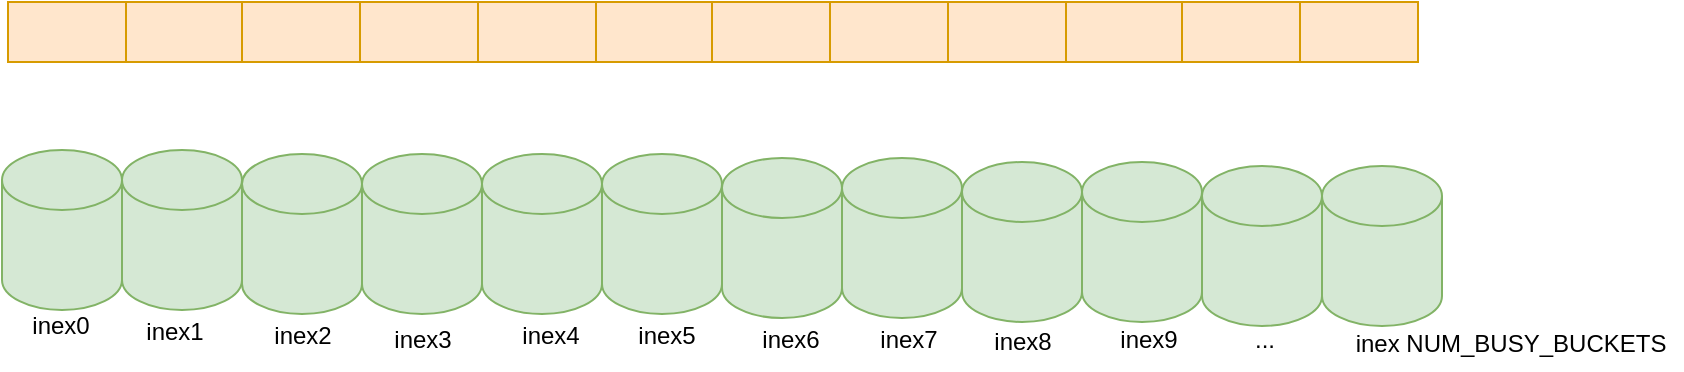 <mxfile version="24.7.14">
  <diagram name="第 1 页" id="vafPdIi_Th9FfxXMxZau">
    <mxGraphModel dx="1050" dy="565" grid="0" gridSize="10" guides="1" tooltips="1" connect="1" arrows="1" fold="1" page="0" pageScale="1" pageWidth="827" pageHeight="1169" math="0" shadow="0">
      <root>
        <mxCell id="0" />
        <mxCell id="1" parent="0" />
        <mxCell id="jKALueb9ZFtD-8lrNwtj-2" value="" style="shape=cylinder3;whiteSpace=wrap;html=1;boundedLbl=1;backgroundOutline=1;size=15;fillColor=#d5e8d4;strokeColor=#82b366;" vertex="1" parent="1">
          <mxGeometry x="56" y="183" width="60" height="80" as="geometry" />
        </mxCell>
        <mxCell id="jKALueb9ZFtD-8lrNwtj-3" value="" style="shape=cylinder3;whiteSpace=wrap;html=1;boundedLbl=1;backgroundOutline=1;size=15;fillColor=#d5e8d4;strokeColor=#82b366;" vertex="1" parent="1">
          <mxGeometry x="116" y="183" width="60" height="80" as="geometry" />
        </mxCell>
        <mxCell id="jKALueb9ZFtD-8lrNwtj-4" value="" style="shape=cylinder3;whiteSpace=wrap;html=1;boundedLbl=1;backgroundOutline=1;size=15;fillColor=#d5e8d4;strokeColor=#82b366;" vertex="1" parent="1">
          <mxGeometry x="176" y="185" width="60" height="80" as="geometry" />
        </mxCell>
        <mxCell id="jKALueb9ZFtD-8lrNwtj-5" value="" style="shape=cylinder3;whiteSpace=wrap;html=1;boundedLbl=1;backgroundOutline=1;size=15;fillColor=#d5e8d4;strokeColor=#82b366;" vertex="1" parent="1">
          <mxGeometry x="236" y="185" width="60" height="80" as="geometry" />
        </mxCell>
        <mxCell id="jKALueb9ZFtD-8lrNwtj-6" value="" style="shape=cylinder3;whiteSpace=wrap;html=1;boundedLbl=1;backgroundOutline=1;size=15;fillColor=#d5e8d4;strokeColor=#82b366;" vertex="1" parent="1">
          <mxGeometry x="296" y="185" width="60" height="80" as="geometry" />
        </mxCell>
        <mxCell id="jKALueb9ZFtD-8lrNwtj-7" value="" style="shape=cylinder3;whiteSpace=wrap;html=1;boundedLbl=1;backgroundOutline=1;size=15;fillColor=#d5e8d4;strokeColor=#82b366;" vertex="1" parent="1">
          <mxGeometry x="356" y="185" width="60" height="80" as="geometry" />
        </mxCell>
        <mxCell id="jKALueb9ZFtD-8lrNwtj-8" value="" style="shape=cylinder3;whiteSpace=wrap;html=1;boundedLbl=1;backgroundOutline=1;size=15;fillColor=#d5e8d4;strokeColor=#82b366;" vertex="1" parent="1">
          <mxGeometry x="416" y="187" width="60" height="80" as="geometry" />
        </mxCell>
        <mxCell id="jKALueb9ZFtD-8lrNwtj-9" value="" style="shape=cylinder3;whiteSpace=wrap;html=1;boundedLbl=1;backgroundOutline=1;size=15;fillColor=#d5e8d4;strokeColor=#82b366;" vertex="1" parent="1">
          <mxGeometry x="476" y="187" width="60" height="80" as="geometry" />
        </mxCell>
        <mxCell id="jKALueb9ZFtD-8lrNwtj-10" value="" style="shape=cylinder3;whiteSpace=wrap;html=1;boundedLbl=1;backgroundOutline=1;size=15;fillColor=#d5e8d4;strokeColor=#82b366;" vertex="1" parent="1">
          <mxGeometry x="536" y="189" width="60" height="80" as="geometry" />
        </mxCell>
        <mxCell id="jKALueb9ZFtD-8lrNwtj-11" value="" style="shape=cylinder3;whiteSpace=wrap;html=1;boundedLbl=1;backgroundOutline=1;size=15;fillColor=#d5e8d4;strokeColor=#82b366;" vertex="1" parent="1">
          <mxGeometry x="596" y="189" width="60" height="80" as="geometry" />
        </mxCell>
        <mxCell id="jKALueb9ZFtD-8lrNwtj-12" value="" style="shape=cylinder3;whiteSpace=wrap;html=1;boundedLbl=1;backgroundOutline=1;size=15;fillColor=#d5e8d4;strokeColor=#82b366;" vertex="1" parent="1">
          <mxGeometry x="656" y="191" width="60" height="80" as="geometry" />
        </mxCell>
        <mxCell id="jKALueb9ZFtD-8lrNwtj-13" value="" style="shape=cylinder3;whiteSpace=wrap;html=1;boundedLbl=1;backgroundOutline=1;size=15;fillColor=#d5e8d4;strokeColor=#82b366;" vertex="1" parent="1">
          <mxGeometry x="716" y="191" width="60" height="80" as="geometry" />
        </mxCell>
        <mxCell id="jKALueb9ZFtD-8lrNwtj-14" value="" style="rounded=0;whiteSpace=wrap;html=1;fillColor=#ffe6cc;strokeColor=#d79b00;" vertex="1" parent="1">
          <mxGeometry x="59" y="109" width="59" height="30" as="geometry" />
        </mxCell>
        <mxCell id="jKALueb9ZFtD-8lrNwtj-15" value="" style="rounded=0;whiteSpace=wrap;html=1;fillColor=#ffe6cc;strokeColor=#d79b00;" vertex="1" parent="1">
          <mxGeometry x="118" y="109" width="59" height="30" as="geometry" />
        </mxCell>
        <mxCell id="jKALueb9ZFtD-8lrNwtj-16" value="" style="rounded=0;whiteSpace=wrap;html=1;fillColor=#ffe6cc;strokeColor=#d79b00;" vertex="1" parent="1">
          <mxGeometry x="176" y="109" width="59" height="30" as="geometry" />
        </mxCell>
        <mxCell id="jKALueb9ZFtD-8lrNwtj-17" value="" style="rounded=0;whiteSpace=wrap;html=1;fillColor=#ffe6cc;strokeColor=#d79b00;" vertex="1" parent="1">
          <mxGeometry x="235" y="109" width="59" height="30" as="geometry" />
        </mxCell>
        <mxCell id="jKALueb9ZFtD-8lrNwtj-18" value="" style="rounded=0;whiteSpace=wrap;html=1;fillColor=#ffe6cc;strokeColor=#d79b00;" vertex="1" parent="1">
          <mxGeometry x="294" y="109" width="59" height="30" as="geometry" />
        </mxCell>
        <mxCell id="jKALueb9ZFtD-8lrNwtj-19" value="" style="rounded=0;whiteSpace=wrap;html=1;fillColor=#ffe6cc;strokeColor=#d79b00;" vertex="1" parent="1">
          <mxGeometry x="353" y="109" width="59" height="30" as="geometry" />
        </mxCell>
        <mxCell id="jKALueb9ZFtD-8lrNwtj-20" value="" style="rounded=0;whiteSpace=wrap;html=1;fillColor=#ffe6cc;strokeColor=#d79b00;" vertex="1" parent="1">
          <mxGeometry x="411" y="109" width="59" height="30" as="geometry" />
        </mxCell>
        <mxCell id="jKALueb9ZFtD-8lrNwtj-21" value="" style="rounded=0;whiteSpace=wrap;html=1;fillColor=#ffe6cc;strokeColor=#d79b00;" vertex="1" parent="1">
          <mxGeometry x="470" y="109" width="59" height="30" as="geometry" />
        </mxCell>
        <mxCell id="jKALueb9ZFtD-8lrNwtj-22" value="" style="rounded=0;whiteSpace=wrap;html=1;fillColor=#ffe6cc;strokeColor=#d79b00;" vertex="1" parent="1">
          <mxGeometry x="529" y="109" width="59" height="30" as="geometry" />
        </mxCell>
        <mxCell id="jKALueb9ZFtD-8lrNwtj-23" value="" style="rounded=0;whiteSpace=wrap;html=1;fillColor=#ffe6cc;strokeColor=#d79b00;" vertex="1" parent="1">
          <mxGeometry x="588" y="109" width="59" height="30" as="geometry" />
        </mxCell>
        <mxCell id="jKALueb9ZFtD-8lrNwtj-24" value="" style="rounded=0;whiteSpace=wrap;html=1;fillColor=#ffe6cc;strokeColor=#d79b00;" vertex="1" parent="1">
          <mxGeometry x="646" y="109" width="59" height="30" as="geometry" />
        </mxCell>
        <mxCell id="jKALueb9ZFtD-8lrNwtj-25" value="" style="rounded=0;whiteSpace=wrap;html=1;fillColor=#ffe6cc;strokeColor=#d79b00;" vertex="1" parent="1">
          <mxGeometry x="705" y="109" width="59" height="30" as="geometry" />
        </mxCell>
        <mxCell id="jKALueb9ZFtD-8lrNwtj-26" value="inex0" style="text;html=1;align=center;verticalAlign=middle;resizable=0;points=[];autosize=1;strokeColor=none;fillColor=none;" vertex="1" parent="1">
          <mxGeometry x="61" y="258" width="47" height="26" as="geometry" />
        </mxCell>
        <mxCell id="jKALueb9ZFtD-8lrNwtj-27" value="inex1" style="text;html=1;align=center;verticalAlign=middle;resizable=0;points=[];autosize=1;strokeColor=none;fillColor=none;" vertex="1" parent="1">
          <mxGeometry x="118" y="261" width="47" height="26" as="geometry" />
        </mxCell>
        <mxCell id="jKALueb9ZFtD-8lrNwtj-28" value="inex2" style="text;html=1;align=center;verticalAlign=middle;resizable=0;points=[];autosize=1;strokeColor=none;fillColor=none;" vertex="1" parent="1">
          <mxGeometry x="182" y="263" width="47" height="26" as="geometry" />
        </mxCell>
        <mxCell id="jKALueb9ZFtD-8lrNwtj-29" value="inex3" style="text;html=1;align=center;verticalAlign=middle;resizable=0;points=[];autosize=1;strokeColor=none;fillColor=none;" vertex="1" parent="1">
          <mxGeometry x="242.5" y="265" width="47" height="26" as="geometry" />
        </mxCell>
        <mxCell id="jKALueb9ZFtD-8lrNwtj-30" value="inex4" style="text;html=1;align=center;verticalAlign=middle;resizable=0;points=[];autosize=1;strokeColor=none;fillColor=none;" vertex="1" parent="1">
          <mxGeometry x="306" y="263" width="47" height="26" as="geometry" />
        </mxCell>
        <mxCell id="jKALueb9ZFtD-8lrNwtj-31" value="inex5" style="text;html=1;align=center;verticalAlign=middle;resizable=0;points=[];autosize=1;strokeColor=none;fillColor=none;" vertex="1" parent="1">
          <mxGeometry x="364" y="263" width="47" height="26" as="geometry" />
        </mxCell>
        <mxCell id="jKALueb9ZFtD-8lrNwtj-32" value="inex6" style="text;html=1;align=center;verticalAlign=middle;resizable=0;points=[];autosize=1;strokeColor=none;fillColor=none;" vertex="1" parent="1">
          <mxGeometry x="426" y="265" width="47" height="26" as="geometry" />
        </mxCell>
        <mxCell id="jKALueb9ZFtD-8lrNwtj-33" value="inex7" style="text;html=1;align=center;verticalAlign=middle;resizable=0;points=[];autosize=1;strokeColor=none;fillColor=none;" vertex="1" parent="1">
          <mxGeometry x="485" y="265" width="47" height="26" as="geometry" />
        </mxCell>
        <mxCell id="jKALueb9ZFtD-8lrNwtj-34" value="inex8" style="text;html=1;align=center;verticalAlign=middle;resizable=0;points=[];autosize=1;strokeColor=none;fillColor=none;" vertex="1" parent="1">
          <mxGeometry x="542.5" y="266" width="47" height="26" as="geometry" />
        </mxCell>
        <mxCell id="jKALueb9ZFtD-8lrNwtj-35" value="inex9" style="text;html=1;align=center;verticalAlign=middle;resizable=0;points=[];autosize=1;strokeColor=none;fillColor=none;" vertex="1" parent="1">
          <mxGeometry x="605" y="265" width="47" height="26" as="geometry" />
        </mxCell>
        <mxCell id="jKALueb9ZFtD-8lrNwtj-36" value="..." style="text;html=1;align=center;verticalAlign=middle;resizable=0;points=[];autosize=1;strokeColor=none;fillColor=none;" vertex="1" parent="1">
          <mxGeometry x="672.5" y="265" width="28" height="26" as="geometry" />
        </mxCell>
        <mxCell id="jKALueb9ZFtD-8lrNwtj-37" value="inex&amp;nbsp;&lt;span class=&quot;lark-record-clipboard&quot; data-lark-record-format=&quot;docx/text&quot; data-lark-record-data=&quot;{&amp;quot;rootId&amp;quot;:&amp;quot;NbrwdDbTHoJfUyxWMgtc8Vj1nZb&amp;quot;,&amp;quot;text&amp;quot;:{&amp;quot;initialAttributedTexts&amp;quot;:{&amp;quot;text&amp;quot;:{&amp;quot;0&amp;quot;:&amp;quot;NUM_BUSY_BUCKETS&amp;quot;},&amp;quot;attribs&amp;quot;:{&amp;quot;0&amp;quot;:&amp;quot;*0+g&amp;quot;}},&amp;quot;apool&amp;quot;:{&amp;quot;numToAttrib&amp;quot;:{&amp;quot;0&amp;quot;:[&amp;quot;author&amp;quot;,&amp;quot;7205516225223376900&amp;quot;]},&amp;quot;nextNum&amp;quot;:1}},&amp;quot;type&amp;quot;:&amp;quot;text&amp;quot;,&amp;quot;referenceRecordMap&amp;quot;:{},&amp;quot;extra&amp;quot;:{&amp;quot;channel&amp;quot;:&amp;quot;saas&amp;quot;,&amp;quot;pasteRandomId&amp;quot;:&amp;quot;4b382289-9000-4919-af5c-3ca2200f69d0&amp;quot;,&amp;quot;mention_page_title&amp;quot;:{},&amp;quot;external_mention_url&amp;quot;:{}},&amp;quot;isKeepQuoteContainer&amp;quot;:false,&amp;quot;isFromCode&amp;quot;:false,&amp;quot;selection&amp;quot;:[{&amp;quot;id&amp;quot;:56,&amp;quot;type&amp;quot;:&amp;quot;text&amp;quot;,&amp;quot;selection&amp;quot;:{&amp;quot;start&amp;quot;:14,&amp;quot;end&amp;quot;:30},&amp;quot;recordId&amp;quot;:&amp;quot;Iy7Rdq95To0RX2xxUrbcVoBxn9f&amp;quot;}],&amp;quot;payloadMap&amp;quot;:{},&amp;quot;isCut&amp;quot;:false}&quot;&gt;&lt;/span&gt;&lt;span style=&quot;background-color: initial;&quot;&gt;NUM_BUSY_BUCKETS&lt;/span&gt;" style="text;html=1;align=center;verticalAlign=middle;resizable=0;points=[];autosize=1;strokeColor=none;fillColor=none;" vertex="1" parent="1">
          <mxGeometry x="723" y="267" width="173" height="26" as="geometry" />
        </mxCell>
      </root>
    </mxGraphModel>
  </diagram>
</mxfile>
